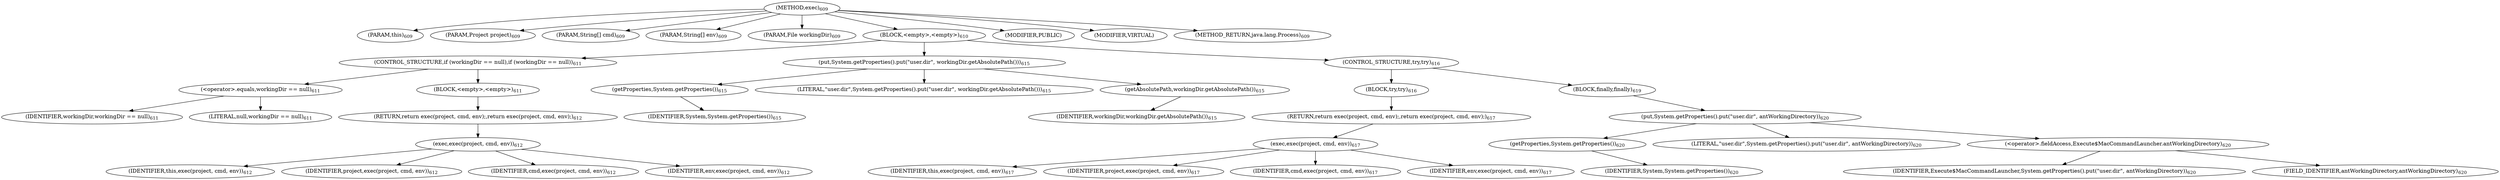 digraph "exec" {  
"1407" [label = <(METHOD,exec)<SUB>609</SUB>> ]
"119" [label = <(PARAM,this)<SUB>609</SUB>> ]
"1408" [label = <(PARAM,Project project)<SUB>609</SUB>> ]
"1409" [label = <(PARAM,String[] cmd)<SUB>609</SUB>> ]
"1410" [label = <(PARAM,String[] env)<SUB>609</SUB>> ]
"1411" [label = <(PARAM,File workingDir)<SUB>609</SUB>> ]
"1412" [label = <(BLOCK,&lt;empty&gt;,&lt;empty&gt;)<SUB>610</SUB>> ]
"1413" [label = <(CONTROL_STRUCTURE,if (workingDir == null),if (workingDir == null))<SUB>611</SUB>> ]
"1414" [label = <(&lt;operator&gt;.equals,workingDir == null)<SUB>611</SUB>> ]
"1415" [label = <(IDENTIFIER,workingDir,workingDir == null)<SUB>611</SUB>> ]
"1416" [label = <(LITERAL,null,workingDir == null)<SUB>611</SUB>> ]
"1417" [label = <(BLOCK,&lt;empty&gt;,&lt;empty&gt;)<SUB>611</SUB>> ]
"1418" [label = <(RETURN,return exec(project, cmd, env);,return exec(project, cmd, env);)<SUB>612</SUB>> ]
"1419" [label = <(exec,exec(project, cmd, env))<SUB>612</SUB>> ]
"118" [label = <(IDENTIFIER,this,exec(project, cmd, env))<SUB>612</SUB>> ]
"1420" [label = <(IDENTIFIER,project,exec(project, cmd, env))<SUB>612</SUB>> ]
"1421" [label = <(IDENTIFIER,cmd,exec(project, cmd, env))<SUB>612</SUB>> ]
"1422" [label = <(IDENTIFIER,env,exec(project, cmd, env))<SUB>612</SUB>> ]
"1423" [label = <(put,System.getProperties().put(&quot;user.dir&quot;, workingDir.getAbsolutePath()))<SUB>615</SUB>> ]
"1424" [label = <(getProperties,System.getProperties())<SUB>615</SUB>> ]
"1425" [label = <(IDENTIFIER,System,System.getProperties())<SUB>615</SUB>> ]
"1426" [label = <(LITERAL,&quot;user.dir&quot;,System.getProperties().put(&quot;user.dir&quot;, workingDir.getAbsolutePath()))<SUB>615</SUB>> ]
"1427" [label = <(getAbsolutePath,workingDir.getAbsolutePath())<SUB>615</SUB>> ]
"1428" [label = <(IDENTIFIER,workingDir,workingDir.getAbsolutePath())<SUB>615</SUB>> ]
"1429" [label = <(CONTROL_STRUCTURE,try,try)<SUB>616</SUB>> ]
"1430" [label = <(BLOCK,try,try)<SUB>616</SUB>> ]
"1431" [label = <(RETURN,return exec(project, cmd, env);,return exec(project, cmd, env);)<SUB>617</SUB>> ]
"1432" [label = <(exec,exec(project, cmd, env))<SUB>617</SUB>> ]
"120" [label = <(IDENTIFIER,this,exec(project, cmd, env))<SUB>617</SUB>> ]
"1433" [label = <(IDENTIFIER,project,exec(project, cmd, env))<SUB>617</SUB>> ]
"1434" [label = <(IDENTIFIER,cmd,exec(project, cmd, env))<SUB>617</SUB>> ]
"1435" [label = <(IDENTIFIER,env,exec(project, cmd, env))<SUB>617</SUB>> ]
"1436" [label = <(BLOCK,finally,finally)<SUB>619</SUB>> ]
"1437" [label = <(put,System.getProperties().put(&quot;user.dir&quot;, antWorkingDirectory))<SUB>620</SUB>> ]
"1438" [label = <(getProperties,System.getProperties())<SUB>620</SUB>> ]
"1439" [label = <(IDENTIFIER,System,System.getProperties())<SUB>620</SUB>> ]
"1440" [label = <(LITERAL,&quot;user.dir&quot;,System.getProperties().put(&quot;user.dir&quot;, antWorkingDirectory))<SUB>620</SUB>> ]
"1441" [label = <(&lt;operator&gt;.fieldAccess,Execute$MacCommandLauncher.antWorkingDirectory)<SUB>620</SUB>> ]
"1442" [label = <(IDENTIFIER,Execute$MacCommandLauncher,System.getProperties().put(&quot;user.dir&quot;, antWorkingDirectory))<SUB>620</SUB>> ]
"1443" [label = <(FIELD_IDENTIFIER,antWorkingDirectory,antWorkingDirectory)<SUB>620</SUB>> ]
"1444" [label = <(MODIFIER,PUBLIC)> ]
"1445" [label = <(MODIFIER,VIRTUAL)> ]
"1446" [label = <(METHOD_RETURN,java.lang.Process)<SUB>609</SUB>> ]
  "1407" -> "119" 
  "1407" -> "1408" 
  "1407" -> "1409" 
  "1407" -> "1410" 
  "1407" -> "1411" 
  "1407" -> "1412" 
  "1407" -> "1444" 
  "1407" -> "1445" 
  "1407" -> "1446" 
  "1412" -> "1413" 
  "1412" -> "1423" 
  "1412" -> "1429" 
  "1413" -> "1414" 
  "1413" -> "1417" 
  "1414" -> "1415" 
  "1414" -> "1416" 
  "1417" -> "1418" 
  "1418" -> "1419" 
  "1419" -> "118" 
  "1419" -> "1420" 
  "1419" -> "1421" 
  "1419" -> "1422" 
  "1423" -> "1424" 
  "1423" -> "1426" 
  "1423" -> "1427" 
  "1424" -> "1425" 
  "1427" -> "1428" 
  "1429" -> "1430" 
  "1429" -> "1436" 
  "1430" -> "1431" 
  "1431" -> "1432" 
  "1432" -> "120" 
  "1432" -> "1433" 
  "1432" -> "1434" 
  "1432" -> "1435" 
  "1436" -> "1437" 
  "1437" -> "1438" 
  "1437" -> "1440" 
  "1437" -> "1441" 
  "1438" -> "1439" 
  "1441" -> "1442" 
  "1441" -> "1443" 
}
